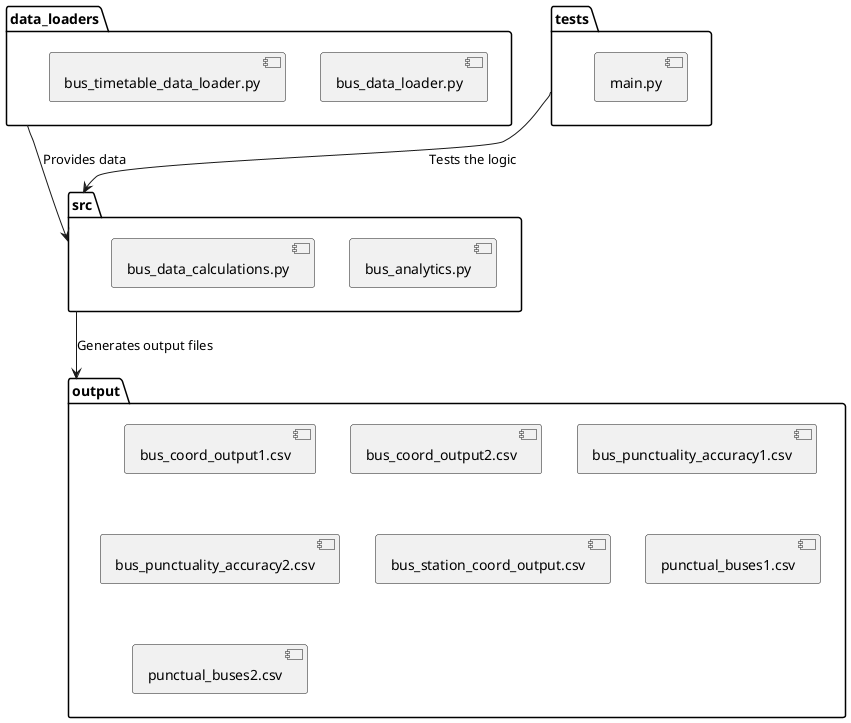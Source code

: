 @startuml
package "data_loaders" {
  [bus_data_loader.py]
  [bus_timetable_data_loader.py]
}

package "src" {
  [bus_analytics.py]
  [bus_data_calculations.py]
}

package "output" {
  [bus_coord_output1.csv]
  [bus_coord_output2.csv]
  [bus_punctuality_accuracy1.csv]
  [bus_punctuality_accuracy2.csv]
  [bus_station_coord_output.csv]
  [punctual_buses1.csv]
  [punctual_buses2.csv]
}

package "tests" {
  [main.py]
}

data_loaders --> src : Provides data
src --> output : Generates output files
tests --> src : Tests the logic
@enduml